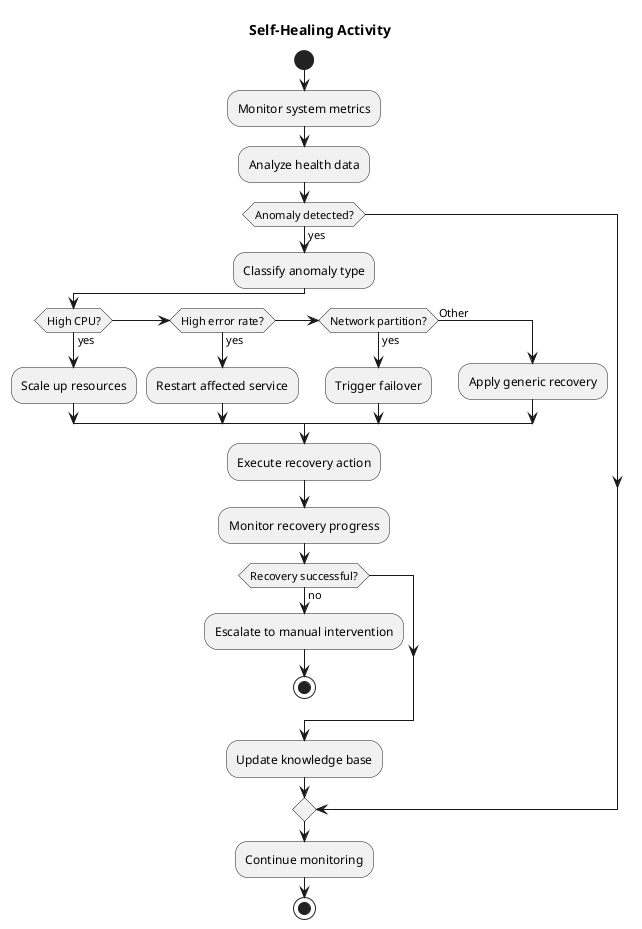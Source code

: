 @startuml
title Self-Healing Activity

start
:Monitor system metrics;
:Analyze health data;
if (Anomaly detected?) then (yes)
    :Classify anomaly type;
    if (High CPU?) then (yes)
        :Scale up resources;
    elseif (High error rate?) then (yes)
        :Restart affected service;
    elseif (Network partition?) then (yes)
        :Trigger failover;
    else (Other)
        :Apply generic recovery;
    endif
    :Execute recovery action;
    :Monitor recovery progress;
    if (Recovery successful?) then (no)
        :Escalate to manual intervention;
        stop
    endif
    :Update knowledge base;
endif
:Continue monitoring;
stop

@enduml